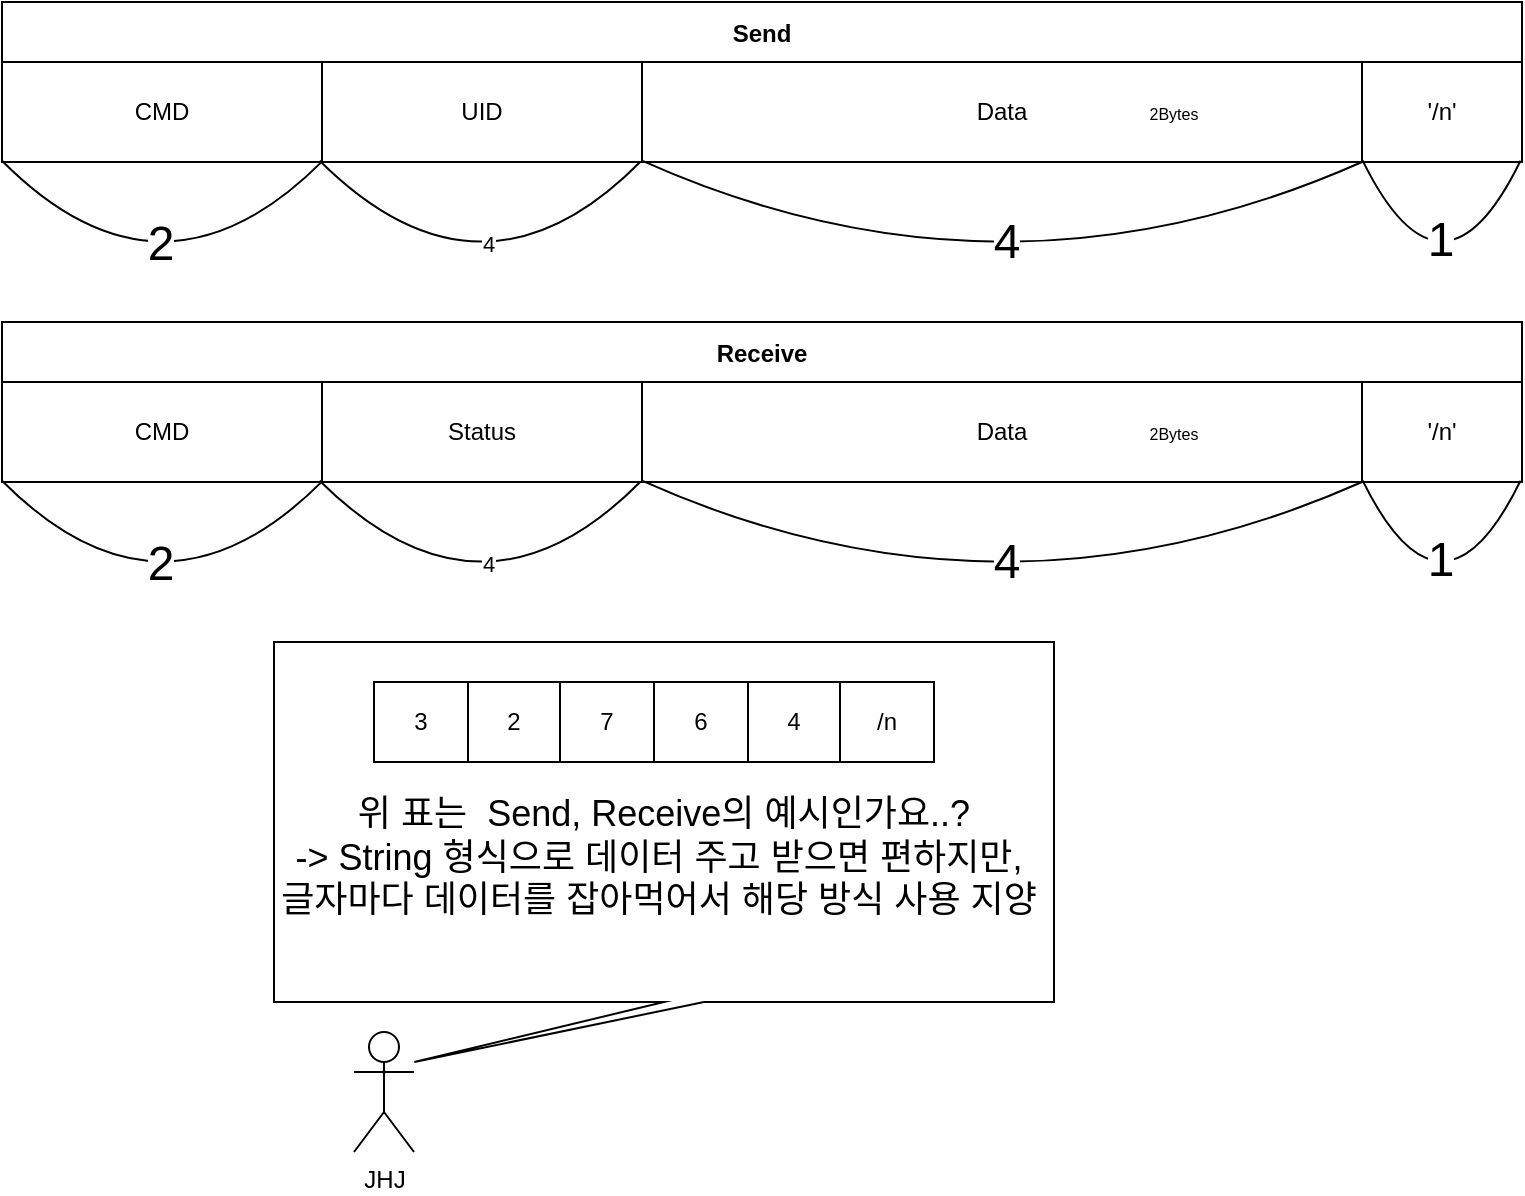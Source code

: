 <mxfile version="24.2.5" type="github">
  <diagram name="Page-1" id="c30xG0MomiJ2FhsdvwjQ">
    <mxGraphModel dx="879" dy="554" grid="1" gridSize="10" guides="1" tooltips="1" connect="1" arrows="1" fold="1" page="1" pageScale="1" pageWidth="827" pageHeight="1169" math="0" shadow="0">
      <root>
        <mxCell id="0" />
        <mxCell id="1" parent="0" />
        <mxCell id="0k-9jJ-6tV__cXoMJIVG-8" value="Send" style="shape=table;startSize=30;container=1;collapsible=0;childLayout=tableLayout;fontStyle=1" vertex="1" parent="1">
          <mxGeometry x="34" y="40" width="760" height="80" as="geometry" />
        </mxCell>
        <mxCell id="0k-9jJ-6tV__cXoMJIVG-9" value="" style="shape=tableRow;horizontal=0;startSize=0;swimlaneHead=0;swimlaneBody=0;strokeColor=inherit;top=0;left=0;bottom=0;right=0;collapsible=0;dropTarget=0;fillColor=none;points=[[0,0.5],[1,0.5]];portConstraint=eastwest;" vertex="1" parent="0k-9jJ-6tV__cXoMJIVG-8">
          <mxGeometry y="30" width="760" height="50" as="geometry" />
        </mxCell>
        <mxCell id="0k-9jJ-6tV__cXoMJIVG-10" value="CMD" style="shape=partialRectangle;html=1;whiteSpace=wrap;connectable=0;strokeColor=inherit;overflow=hidden;fillColor=none;top=0;left=0;bottom=0;right=0;pointerEvents=1;" vertex="1" parent="0k-9jJ-6tV__cXoMJIVG-9">
          <mxGeometry width="160" height="50" as="geometry">
            <mxRectangle width="160" height="50" as="alternateBounds" />
          </mxGeometry>
        </mxCell>
        <mxCell id="0k-9jJ-6tV__cXoMJIVG-11" value="UID" style="shape=partialRectangle;html=1;whiteSpace=wrap;connectable=0;strokeColor=inherit;overflow=hidden;fillColor=none;top=0;left=0;bottom=0;right=0;pointerEvents=1;" vertex="1" parent="0k-9jJ-6tV__cXoMJIVG-9">
          <mxGeometry x="160" width="160" height="50" as="geometry">
            <mxRectangle width="160" height="50" as="alternateBounds" />
          </mxGeometry>
        </mxCell>
        <mxCell id="0k-9jJ-6tV__cXoMJIVG-12" value="Data" style="shape=partialRectangle;html=1;whiteSpace=wrap;connectable=0;strokeColor=inherit;overflow=hidden;fillColor=none;top=0;left=0;bottom=0;right=0;pointerEvents=1;" vertex="1" parent="0k-9jJ-6tV__cXoMJIVG-9">
          <mxGeometry x="320" width="360" height="50" as="geometry">
            <mxRectangle width="360" height="50" as="alternateBounds" />
          </mxGeometry>
        </mxCell>
        <mxCell id="0k-9jJ-6tV__cXoMJIVG-13" value="&#39;/n&#39;" style="shape=partialRectangle;html=1;whiteSpace=wrap;connectable=0;strokeColor=inherit;overflow=hidden;fillColor=none;top=0;left=0;bottom=0;right=0;pointerEvents=1;" vertex="1" parent="0k-9jJ-6tV__cXoMJIVG-9">
          <mxGeometry x="680" width="80" height="50" as="geometry">
            <mxRectangle width="80" height="50" as="alternateBounds" />
          </mxGeometry>
        </mxCell>
        <mxCell id="0k-9jJ-6tV__cXoMJIVG-14" value="" style="endArrow=none;html=1;rounded=0;exitX=0;exitY=0.987;exitDx=0;exitDy=0;exitPerimeter=0;entryX=0.211;entryY=0.989;entryDx=0;entryDy=0;entryPerimeter=0;elbow=vertical;curved=1;" edge="1" parent="0k-9jJ-6tV__cXoMJIVG-8" source="0k-9jJ-6tV__cXoMJIVG-9" target="0k-9jJ-6tV__cXoMJIVG-9">
          <mxGeometry width="50" height="50" relative="1" as="geometry">
            <mxPoint x="350" y="150" as="sourcePoint" />
            <mxPoint x="400" y="100" as="targetPoint" />
            <Array as="points">
              <mxPoint x="80" y="160" />
            </Array>
          </mxGeometry>
        </mxCell>
        <mxCell id="0k-9jJ-6tV__cXoMJIVG-15" value="&lt;font style=&quot;font-size: 24px;&quot;&gt;2&lt;/font&gt;" style="edgeLabel;html=1;align=center;verticalAlign=middle;resizable=0;points=[];" vertex="1" connectable="0" parent="0k-9jJ-6tV__cXoMJIVG-14">
          <mxGeometry x="-0.279" y="24" relative="1" as="geometry">
            <mxPoint x="4" as="offset" />
          </mxGeometry>
        </mxCell>
        <mxCell id="0k-9jJ-6tV__cXoMJIVG-16" value="" style="endArrow=none;html=1;rounded=0;exitX=0.209;exitY=0.987;exitDx=0;exitDy=0;exitPerimeter=0;entryX=0.42;entryY=0.997;entryDx=0;entryDy=0;entryPerimeter=0;curved=1;" edge="1" parent="0k-9jJ-6tV__cXoMJIVG-8" source="0k-9jJ-6tV__cXoMJIVG-9" target="0k-9jJ-6tV__cXoMJIVG-9">
          <mxGeometry width="50" height="50" relative="1" as="geometry">
            <mxPoint x="360" y="70" as="sourcePoint" />
            <mxPoint x="410" y="20" as="targetPoint" />
            <Array as="points">
              <mxPoint x="240" y="160" />
            </Array>
          </mxGeometry>
        </mxCell>
        <mxCell id="0k-9jJ-6tV__cXoMJIVG-17" value="4" style="edgeLabel;html=1;align=center;verticalAlign=middle;resizable=0;points=[];" vertex="1" connectable="0" parent="0k-9jJ-6tV__cXoMJIVG-16">
          <mxGeometry x="0.267" y="26" relative="1" as="geometry">
            <mxPoint as="offset" />
          </mxGeometry>
        </mxCell>
        <mxCell id="0k-9jJ-6tV__cXoMJIVG-18" value="" style="endArrow=none;html=1;rounded=0;exitX=0.421;exitY=0.987;exitDx=0;exitDy=0;exitPerimeter=0;curved=1;" edge="1" parent="0k-9jJ-6tV__cXoMJIVG-8" source="0k-9jJ-6tV__cXoMJIVG-9">
          <mxGeometry width="50" height="50" relative="1" as="geometry">
            <mxPoint x="490" y="70" as="sourcePoint" />
            <mxPoint x="680" y="80" as="targetPoint" />
            <Array as="points">
              <mxPoint x="500" y="160" />
            </Array>
          </mxGeometry>
        </mxCell>
        <mxCell id="0k-9jJ-6tV__cXoMJIVG-19" value="&lt;font style=&quot;font-size: 24px;&quot;&gt;4&lt;/font&gt;" style="edgeLabel;html=1;align=center;verticalAlign=middle;resizable=0;points=[];" vertex="1" connectable="0" parent="0k-9jJ-6tV__cXoMJIVG-18">
          <mxGeometry x="0.096" y="37" relative="1" as="geometry">
            <mxPoint y="1" as="offset" />
          </mxGeometry>
        </mxCell>
        <mxCell id="0k-9jJ-6tV__cXoMJIVG-20" value="" style="endArrow=none;html=1;rounded=0;exitX=0.895;exitY=0.981;exitDx=0;exitDy=0;exitPerimeter=0;entryX=0.999;entryY=0.987;entryDx=0;entryDy=0;entryPerimeter=0;curved=1;" edge="1" parent="0k-9jJ-6tV__cXoMJIVG-8" source="0k-9jJ-6tV__cXoMJIVG-9" target="0k-9jJ-6tV__cXoMJIVG-9">
          <mxGeometry width="50" height="50" relative="1" as="geometry">
            <mxPoint x="490" y="60" as="sourcePoint" />
            <mxPoint x="540" y="10" as="targetPoint" />
            <Array as="points">
              <mxPoint x="720" y="160" />
            </Array>
          </mxGeometry>
        </mxCell>
        <mxCell id="0k-9jJ-6tV__cXoMJIVG-21" value="&lt;font style=&quot;font-size: 24px;&quot;&gt;1&lt;/font&gt;" style="edgeLabel;html=1;align=center;verticalAlign=middle;resizable=0;points=[];" vertex="1" connectable="0" parent="0k-9jJ-6tV__cXoMJIVG-20">
          <mxGeometry x="-0.412" y="17" relative="1" as="geometry">
            <mxPoint as="offset" />
          </mxGeometry>
        </mxCell>
        <mxCell id="0k-9jJ-6tV__cXoMJIVG-22" value="Receive" style="shape=table;startSize=30;container=1;collapsible=0;childLayout=tableLayout;fontStyle=1" vertex="1" parent="1">
          <mxGeometry x="34" y="200" width="760" height="80" as="geometry" />
        </mxCell>
        <mxCell id="0k-9jJ-6tV__cXoMJIVG-23" value="" style="shape=tableRow;horizontal=0;startSize=0;swimlaneHead=0;swimlaneBody=0;strokeColor=inherit;top=0;left=0;bottom=0;right=0;collapsible=0;dropTarget=0;fillColor=none;points=[[0,0.5],[1,0.5]];portConstraint=eastwest;" vertex="1" parent="0k-9jJ-6tV__cXoMJIVG-22">
          <mxGeometry y="30" width="760" height="50" as="geometry" />
        </mxCell>
        <mxCell id="0k-9jJ-6tV__cXoMJIVG-24" value="CMD" style="shape=partialRectangle;html=1;whiteSpace=wrap;connectable=0;strokeColor=inherit;overflow=hidden;fillColor=none;top=0;left=0;bottom=0;right=0;pointerEvents=1;" vertex="1" parent="0k-9jJ-6tV__cXoMJIVG-23">
          <mxGeometry width="160" height="50" as="geometry">
            <mxRectangle width="160" height="50" as="alternateBounds" />
          </mxGeometry>
        </mxCell>
        <mxCell id="0k-9jJ-6tV__cXoMJIVG-25" value="Status" style="shape=partialRectangle;html=1;whiteSpace=wrap;connectable=0;strokeColor=inherit;overflow=hidden;fillColor=none;top=0;left=0;bottom=0;right=0;pointerEvents=1;" vertex="1" parent="0k-9jJ-6tV__cXoMJIVG-23">
          <mxGeometry x="160" width="160" height="50" as="geometry">
            <mxRectangle width="160" height="50" as="alternateBounds" />
          </mxGeometry>
        </mxCell>
        <mxCell id="0k-9jJ-6tV__cXoMJIVG-26" value="Data" style="shape=partialRectangle;html=1;whiteSpace=wrap;connectable=0;strokeColor=inherit;overflow=hidden;fillColor=none;top=0;left=0;bottom=0;right=0;pointerEvents=1;" vertex="1" parent="0k-9jJ-6tV__cXoMJIVG-23">
          <mxGeometry x="320" width="360" height="50" as="geometry">
            <mxRectangle width="360" height="50" as="alternateBounds" />
          </mxGeometry>
        </mxCell>
        <mxCell id="0k-9jJ-6tV__cXoMJIVG-27" value="&#39;/n&#39;" style="shape=partialRectangle;html=1;whiteSpace=wrap;connectable=0;strokeColor=inherit;overflow=hidden;fillColor=none;top=0;left=0;bottom=0;right=0;pointerEvents=1;" vertex="1" parent="0k-9jJ-6tV__cXoMJIVG-23">
          <mxGeometry x="680" width="80" height="50" as="geometry">
            <mxRectangle width="80" height="50" as="alternateBounds" />
          </mxGeometry>
        </mxCell>
        <mxCell id="0k-9jJ-6tV__cXoMJIVG-28" value="" style="endArrow=none;html=1;rounded=0;exitX=0;exitY=0.987;exitDx=0;exitDy=0;exitPerimeter=0;entryX=0.211;entryY=0.989;entryDx=0;entryDy=0;entryPerimeter=0;elbow=vertical;curved=1;" edge="1" parent="0k-9jJ-6tV__cXoMJIVG-22" source="0k-9jJ-6tV__cXoMJIVG-23" target="0k-9jJ-6tV__cXoMJIVG-23">
          <mxGeometry width="50" height="50" relative="1" as="geometry">
            <mxPoint x="350" y="150" as="sourcePoint" />
            <mxPoint x="400" y="100" as="targetPoint" />
            <Array as="points">
              <mxPoint x="80" y="160" />
            </Array>
          </mxGeometry>
        </mxCell>
        <mxCell id="0k-9jJ-6tV__cXoMJIVG-29" value="&lt;font style=&quot;font-size: 24px;&quot;&gt;2&lt;/font&gt;" style="edgeLabel;html=1;align=center;verticalAlign=middle;resizable=0;points=[];" vertex="1" connectable="0" parent="0k-9jJ-6tV__cXoMJIVG-28">
          <mxGeometry x="-0.279" y="24" relative="1" as="geometry">
            <mxPoint x="4" as="offset" />
          </mxGeometry>
        </mxCell>
        <mxCell id="0k-9jJ-6tV__cXoMJIVG-30" value="" style="endArrow=none;html=1;rounded=0;exitX=0.209;exitY=0.987;exitDx=0;exitDy=0;exitPerimeter=0;entryX=0.42;entryY=0.997;entryDx=0;entryDy=0;entryPerimeter=0;curved=1;" edge="1" parent="0k-9jJ-6tV__cXoMJIVG-22" source="0k-9jJ-6tV__cXoMJIVG-23" target="0k-9jJ-6tV__cXoMJIVG-23">
          <mxGeometry width="50" height="50" relative="1" as="geometry">
            <mxPoint x="360" y="70" as="sourcePoint" />
            <mxPoint x="410" y="20" as="targetPoint" />
            <Array as="points">
              <mxPoint x="240" y="160" />
            </Array>
          </mxGeometry>
        </mxCell>
        <mxCell id="0k-9jJ-6tV__cXoMJIVG-31" value="4" style="edgeLabel;html=1;align=center;verticalAlign=middle;resizable=0;points=[];" vertex="1" connectable="0" parent="0k-9jJ-6tV__cXoMJIVG-30">
          <mxGeometry x="0.267" y="26" relative="1" as="geometry">
            <mxPoint as="offset" />
          </mxGeometry>
        </mxCell>
        <mxCell id="0k-9jJ-6tV__cXoMJIVG-32" value="" style="endArrow=none;html=1;rounded=0;exitX=0.421;exitY=0.987;exitDx=0;exitDy=0;exitPerimeter=0;curved=1;" edge="1" parent="0k-9jJ-6tV__cXoMJIVG-22" source="0k-9jJ-6tV__cXoMJIVG-23">
          <mxGeometry width="50" height="50" relative="1" as="geometry">
            <mxPoint x="490" y="70" as="sourcePoint" />
            <mxPoint x="680" y="80" as="targetPoint" />
            <Array as="points">
              <mxPoint x="500" y="160" />
            </Array>
          </mxGeometry>
        </mxCell>
        <mxCell id="0k-9jJ-6tV__cXoMJIVG-33" value="&lt;font style=&quot;font-size: 24px;&quot;&gt;4&lt;/font&gt;" style="edgeLabel;html=1;align=center;verticalAlign=middle;resizable=0;points=[];" vertex="1" connectable="0" parent="0k-9jJ-6tV__cXoMJIVG-32">
          <mxGeometry x="0.096" y="37" relative="1" as="geometry">
            <mxPoint y="1" as="offset" />
          </mxGeometry>
        </mxCell>
        <mxCell id="0k-9jJ-6tV__cXoMJIVG-34" value="" style="endArrow=none;html=1;rounded=0;exitX=0.895;exitY=0.981;exitDx=0;exitDy=0;exitPerimeter=0;entryX=0.999;entryY=0.987;entryDx=0;entryDy=0;entryPerimeter=0;curved=1;" edge="1" parent="0k-9jJ-6tV__cXoMJIVG-22" source="0k-9jJ-6tV__cXoMJIVG-23" target="0k-9jJ-6tV__cXoMJIVG-23">
          <mxGeometry width="50" height="50" relative="1" as="geometry">
            <mxPoint x="490" y="60" as="sourcePoint" />
            <mxPoint x="540" y="10" as="targetPoint" />
            <Array as="points">
              <mxPoint x="720" y="160" />
            </Array>
          </mxGeometry>
        </mxCell>
        <mxCell id="0k-9jJ-6tV__cXoMJIVG-35" value="&lt;font style=&quot;font-size: 24px;&quot;&gt;1&lt;/font&gt;" style="edgeLabel;html=1;align=center;verticalAlign=middle;resizable=0;points=[];" vertex="1" connectable="0" parent="0k-9jJ-6tV__cXoMJIVG-34">
          <mxGeometry x="-0.412" y="17" relative="1" as="geometry">
            <mxPoint as="offset" />
          </mxGeometry>
        </mxCell>
        <mxCell id="0k-9jJ-6tV__cXoMJIVG-44" value="&lt;font style=&quot;font-size: 8px;&quot;&gt;2Bytes&lt;/font&gt;" style="text;html=1;align=center;verticalAlign=middle;whiteSpace=wrap;rounded=0;" vertex="1" parent="1">
          <mxGeometry x="590" y="240" width="60" height="30" as="geometry" />
        </mxCell>
        <mxCell id="0k-9jJ-6tV__cXoMJIVG-45" value="&lt;font style=&quot;font-size: 8px;&quot;&gt;2Bytes&lt;/font&gt;" style="text;html=1;align=center;verticalAlign=middle;whiteSpace=wrap;rounded=0;" vertex="1" parent="1">
          <mxGeometry x="590" y="80" width="60" height="30" as="geometry" />
        </mxCell>
        <mxCell id="0k-9jJ-6tV__cXoMJIVG-46" value="JHJ" style="shape=umlActor;verticalLabelPosition=bottom;verticalAlign=top;html=1;outlineConnect=0;" vertex="1" parent="1">
          <mxGeometry x="210" y="555" width="30" height="60" as="geometry" />
        </mxCell>
        <mxCell id="0k-9jJ-6tV__cXoMJIVG-47" value="&lt;div&gt;&lt;br&gt;&lt;/div&gt;&lt;div&gt;&lt;br&gt;&lt;/div&gt;&lt;div&gt;&lt;br&gt;&lt;/div&gt;&lt;div&gt;&lt;br&gt;&lt;/div&gt;&lt;div&gt;&lt;font style=&quot;font-size: 18px;&quot;&gt;위 표는&amp;nbsp; Send, Receive의 예시인가요..?&lt;/font&gt;&lt;/div&gt;&lt;div&gt;&lt;font style=&quot;font-size: 18px;&quot;&gt;-&amp;gt; String 형식으로 데이터 주고 받으면 편하지만,&amp;nbsp;&lt;/font&gt;&lt;/div&gt;&lt;div&gt;&lt;font style=&quot;font-size: 18px;&quot;&gt;글자마다 데이터를 잡아먹어서 해당 방식 사용 지양&amp;nbsp; &amp;nbsp; &amp;nbsp;&lt;/font&gt;&lt;/div&gt;" style="shape=callout;whiteSpace=wrap;html=1;perimeter=calloutPerimeter;position2=0.18;" vertex="1" parent="1">
          <mxGeometry x="170" y="360" width="390" height="210" as="geometry" />
        </mxCell>
        <mxCell id="0k-9jJ-6tV__cXoMJIVG-36" value="" style="shape=table;startSize=0;container=1;collapsible=0;childLayout=tableLayout;" vertex="1" parent="1">
          <mxGeometry x="220" y="380" width="280" height="40" as="geometry" />
        </mxCell>
        <mxCell id="0k-9jJ-6tV__cXoMJIVG-37" value="" style="shape=tableRow;horizontal=0;startSize=0;swimlaneHead=0;swimlaneBody=0;strokeColor=inherit;top=0;left=0;bottom=0;right=0;collapsible=0;dropTarget=0;fillColor=none;points=[[0,0.5],[1,0.5]];portConstraint=eastwest;" vertex="1" parent="0k-9jJ-6tV__cXoMJIVG-36">
          <mxGeometry width="280" height="40" as="geometry" />
        </mxCell>
        <mxCell id="0k-9jJ-6tV__cXoMJIVG-38" value="3" style="shape=partialRectangle;html=1;whiteSpace=wrap;connectable=0;strokeColor=inherit;overflow=hidden;fillColor=none;top=0;left=0;bottom=0;right=0;pointerEvents=1;" vertex="1" parent="0k-9jJ-6tV__cXoMJIVG-37">
          <mxGeometry width="47" height="40" as="geometry">
            <mxRectangle width="47" height="40" as="alternateBounds" />
          </mxGeometry>
        </mxCell>
        <mxCell id="0k-9jJ-6tV__cXoMJIVG-39" value="2" style="shape=partialRectangle;html=1;whiteSpace=wrap;connectable=0;strokeColor=inherit;overflow=hidden;fillColor=none;top=0;left=0;bottom=0;right=0;pointerEvents=1;" vertex="1" parent="0k-9jJ-6tV__cXoMJIVG-37">
          <mxGeometry x="47" width="46" height="40" as="geometry">
            <mxRectangle width="46" height="40" as="alternateBounds" />
          </mxGeometry>
        </mxCell>
        <mxCell id="0k-9jJ-6tV__cXoMJIVG-40" value="7" style="shape=partialRectangle;html=1;whiteSpace=wrap;connectable=0;strokeColor=inherit;overflow=hidden;fillColor=none;top=0;left=0;bottom=0;right=0;pointerEvents=1;" vertex="1" parent="0k-9jJ-6tV__cXoMJIVG-37">
          <mxGeometry x="93" width="47" height="40" as="geometry">
            <mxRectangle width="47" height="40" as="alternateBounds" />
          </mxGeometry>
        </mxCell>
        <mxCell id="0k-9jJ-6tV__cXoMJIVG-41" value="6" style="shape=partialRectangle;html=1;whiteSpace=wrap;connectable=0;strokeColor=inherit;overflow=hidden;fillColor=none;top=0;left=0;bottom=0;right=0;pointerEvents=1;" vertex="1" parent="0k-9jJ-6tV__cXoMJIVG-37">
          <mxGeometry x="140" width="47" height="40" as="geometry">
            <mxRectangle width="47" height="40" as="alternateBounds" />
          </mxGeometry>
        </mxCell>
        <mxCell id="0k-9jJ-6tV__cXoMJIVG-42" value="4" style="shape=partialRectangle;html=1;whiteSpace=wrap;connectable=0;strokeColor=inherit;overflow=hidden;fillColor=none;top=0;left=0;bottom=0;right=0;pointerEvents=1;" vertex="1" parent="0k-9jJ-6tV__cXoMJIVG-37">
          <mxGeometry x="187" width="46" height="40" as="geometry">
            <mxRectangle width="46" height="40" as="alternateBounds" />
          </mxGeometry>
        </mxCell>
        <mxCell id="0k-9jJ-6tV__cXoMJIVG-43" value="/n" style="shape=partialRectangle;html=1;whiteSpace=wrap;connectable=0;strokeColor=inherit;overflow=hidden;fillColor=none;top=0;left=0;bottom=0;right=0;pointerEvents=1;" vertex="1" parent="0k-9jJ-6tV__cXoMJIVG-37">
          <mxGeometry x="233" width="47" height="40" as="geometry">
            <mxRectangle width="47" height="40" as="alternateBounds" />
          </mxGeometry>
        </mxCell>
      </root>
    </mxGraphModel>
  </diagram>
</mxfile>
